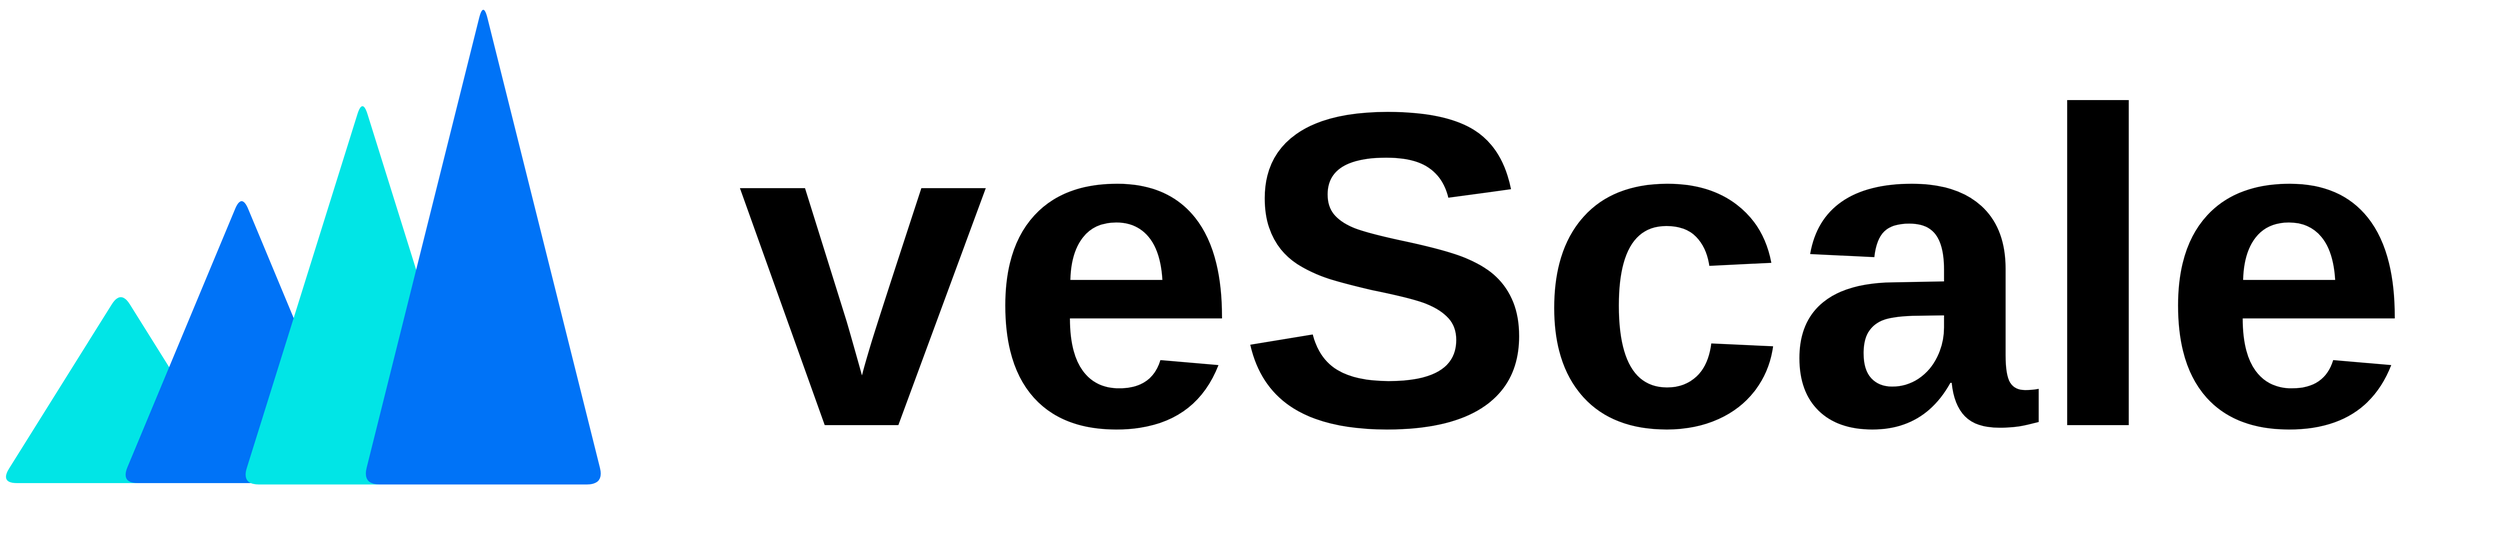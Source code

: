 <mxfile version="23.1.5" type="device">
  <diagram name="Page-1" id="IkTIo2W84xr3qizVQh_Z">
    <mxGraphModel dx="5736" dy="3192" grid="1" gridSize="10" guides="1" tooltips="1" connect="1" arrows="1" fold="1" page="1" pageScale="1" pageWidth="3900" pageHeight="840" math="0" shadow="0">
      <root>
        <mxCell id="0" />
        <mxCell id="1" parent="0" />
        <mxCell id="wXZj60JpnKB-aAN6eX4w-7" value="&lt;span style=&quot;font-size: 650px;&quot;&gt;veScale&lt;/span&gt;" style="text;html=1;align=center;verticalAlign=middle;whiteSpace=wrap;rounded=0;strokeWidth=3;fontSize=650;fontFamily=Helvetica;fontStyle=1;fontColor=#000000;" parent="1" vertex="1">
          <mxGeometry x="1155" y="180" width="2680" height="540" as="geometry" />
        </mxCell>
        <mxCell id="gZ_jMEEcba4g_yzm8a0R-1" value="" style="shape=trapezoid;perimeter=trapezoidPerimeter;whiteSpace=wrap;html=1;fixedSize=1;size=197.996;strokeWidth=20;strokeColor=none;fontColor=#3399FF;fillColor=#01e5e6;fontSize=28;rounded=1;shadow=0;arcSize=50;aspect=fixed;" vertex="1" parent="1">
          <mxGeometry x="215" y="480" width="350" height="280" as="geometry" />
        </mxCell>
        <mxCell id="gZ_jMEEcba4g_yzm8a0R-2" value="" style="shape=trapezoid;perimeter=trapezoidPerimeter;whiteSpace=wrap;html=1;fixedSize=1;size=197.996;strokeWidth=20;strokeColor=none;fontColor=#3399FF;fillColor=#0073F7;fontSize=28;rounded=1;shadow=0;arcSize=50;aspect=fixed;" vertex="1" parent="1">
          <mxGeometry x="390" y="340" width="350" height="420" as="geometry" />
        </mxCell>
        <mxCell id="gZ_jMEEcba4g_yzm8a0R-3" value="" style="shape=trapezoid;perimeter=trapezoidPerimeter;whiteSpace=wrap;html=1;fixedSize=1;size=197.996;strokeWidth=20;strokeColor=none;fontColor=#3399FF;fillColor=#01e5e6;fontSize=28;rounded=1;shadow=0;arcSize=50;aspect=fixed;" vertex="1" parent="1">
          <mxGeometry x="565" y="202" width="350" height="560" as="geometry" />
        </mxCell>
        <mxCell id="gZ_jMEEcba4g_yzm8a0R-4" value="" style="shape=trapezoid;perimeter=trapezoidPerimeter;whiteSpace=wrap;html=1;fixedSize=1;size=197.996;strokeWidth=20;strokeColor=none;fontColor=#3399FF;fillColor=#0073F7;fontSize=28;rounded=1;shadow=0;arcSize=50;aspect=fixed;" vertex="1" parent="1">
          <mxGeometry x="740" y="62" width="350" height="700" as="geometry" />
        </mxCell>
      </root>
    </mxGraphModel>
  </diagram>
</mxfile>
